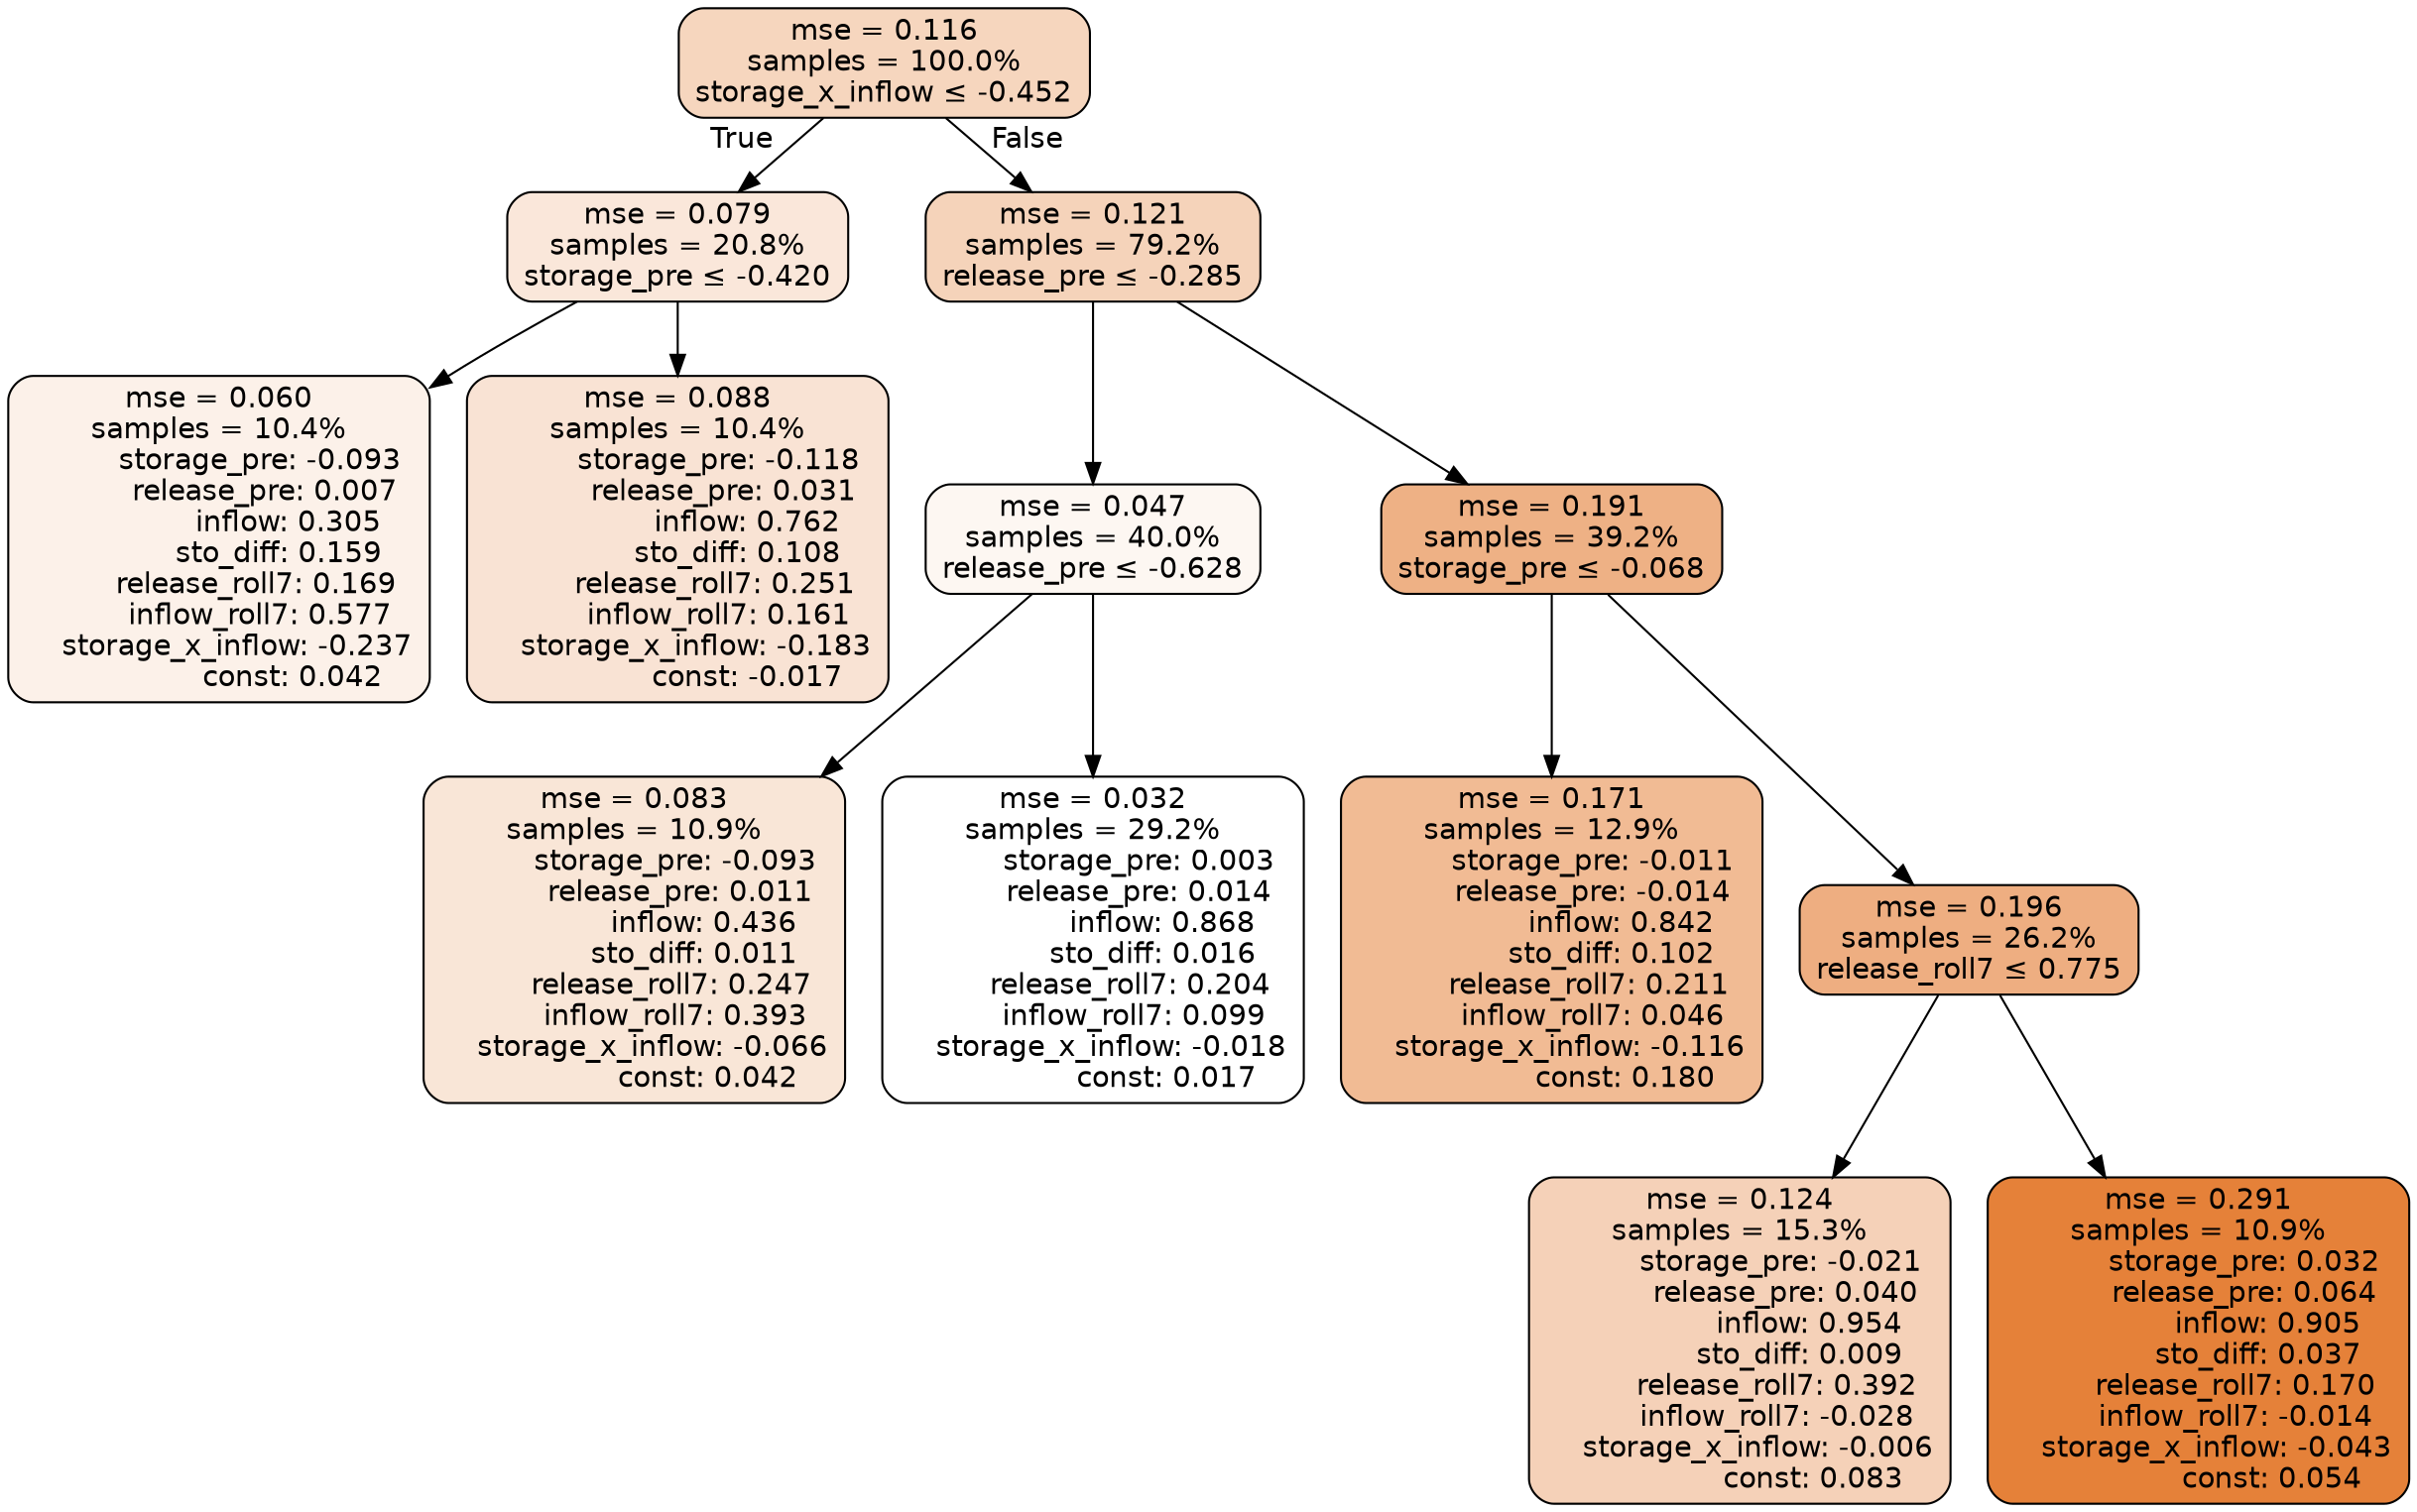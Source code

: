 digraph tree {
bgcolor="transparent"
node [shape=rectangle, style="filled, rounded", color="black", fontname=helvetica] ;
edge [fontname=helvetica] ;
	"0" [label="mse = 0.116
samples = 100.0%
storage_x_inflow &le; -0.452", fillcolor="#f6d6be"]
	"1" [label="mse = 0.079
samples = 20.8%
storage_pre &le; -0.420", fillcolor="#fae7da"]
	"2" [label="mse = 0.060
samples = 10.4%
         storage_pre: -0.093
          release_pre: 0.007
               inflow: 0.305
             sto_diff: 0.159
        release_roll7: 0.169
         inflow_roll7: 0.577
    storage_x_inflow: -0.237
                const: 0.042", fillcolor="#fcf1e9"]
	"3" [label="mse = 0.088
samples = 10.4%
         storage_pre: -0.118
          release_pre: 0.031
               inflow: 0.762
             sto_diff: 0.108
        release_roll7: 0.251
         inflow_roll7: 0.161
    storage_x_inflow: -0.183
               const: -0.017", fillcolor="#f9e3d4"]
	"4" [label="mse = 0.121
samples = 79.2%
release_pre &le; -0.285", fillcolor="#f5d3ba"]
	"5" [label="mse = 0.047
samples = 40.0%
release_pre &le; -0.628", fillcolor="#fdf7f2"]
	"6" [label="mse = 0.083
samples = 10.9%
         storage_pre: -0.093
          release_pre: 0.011
               inflow: 0.436
             sto_diff: 0.011
        release_roll7: 0.247
         inflow_roll7: 0.393
    storage_x_inflow: -0.066
                const: 0.042", fillcolor="#f9e6d7"]
	"7" [label="mse = 0.032
samples = 29.2%
          storage_pre: 0.003
          release_pre: 0.014
               inflow: 0.868
             sto_diff: 0.016
        release_roll7: 0.204
         inflow_roll7: 0.099
    storage_x_inflow: -0.018
                const: 0.017", fillcolor="#ffffff"]
	"8" [label="mse = 0.191
samples = 39.2%
storage_pre &le; -0.068", fillcolor="#eeb185"]
	"9" [label="mse = 0.171
samples = 12.9%
         storage_pre: -0.011
         release_pre: -0.014
               inflow: 0.842
             sto_diff: 0.102
        release_roll7: 0.211
         inflow_roll7: 0.046
    storage_x_inflow: -0.116
                const: 0.180", fillcolor="#f1bb94"]
	"10" [label="mse = 0.196
samples = 26.2%
release_roll7 &le; 0.775", fillcolor="#eeae81"]
	"11" [label="mse = 0.124
samples = 15.3%
         storage_pre: -0.021
          release_pre: 0.040
               inflow: 0.954
             sto_diff: 0.009
        release_roll7: 0.392
        inflow_roll7: -0.028
    storage_x_inflow: -0.006
                const: 0.083", fillcolor="#f5d1b8"]
	"12" [label="mse = 0.291
samples = 10.9%
          storage_pre: 0.032
          release_pre: 0.064
               inflow: 0.905
             sto_diff: 0.037
        release_roll7: 0.170
        inflow_roll7: -0.014
    storage_x_inflow: -0.043
                const: 0.054", fillcolor="#e58139"]

	"0" -> "1" [labeldistance=2.5, labelangle=45, headlabel="True"]
	"1" -> "2"
	"1" -> "3"
	"0" -> "4" [labeldistance=2.5, labelangle=-45, headlabel="False"]
	"4" -> "5"
	"5" -> "6"
	"5" -> "7"
	"4" -> "8"
	"8" -> "9"
	"8" -> "10"
	"10" -> "11"
	"10" -> "12"
}
